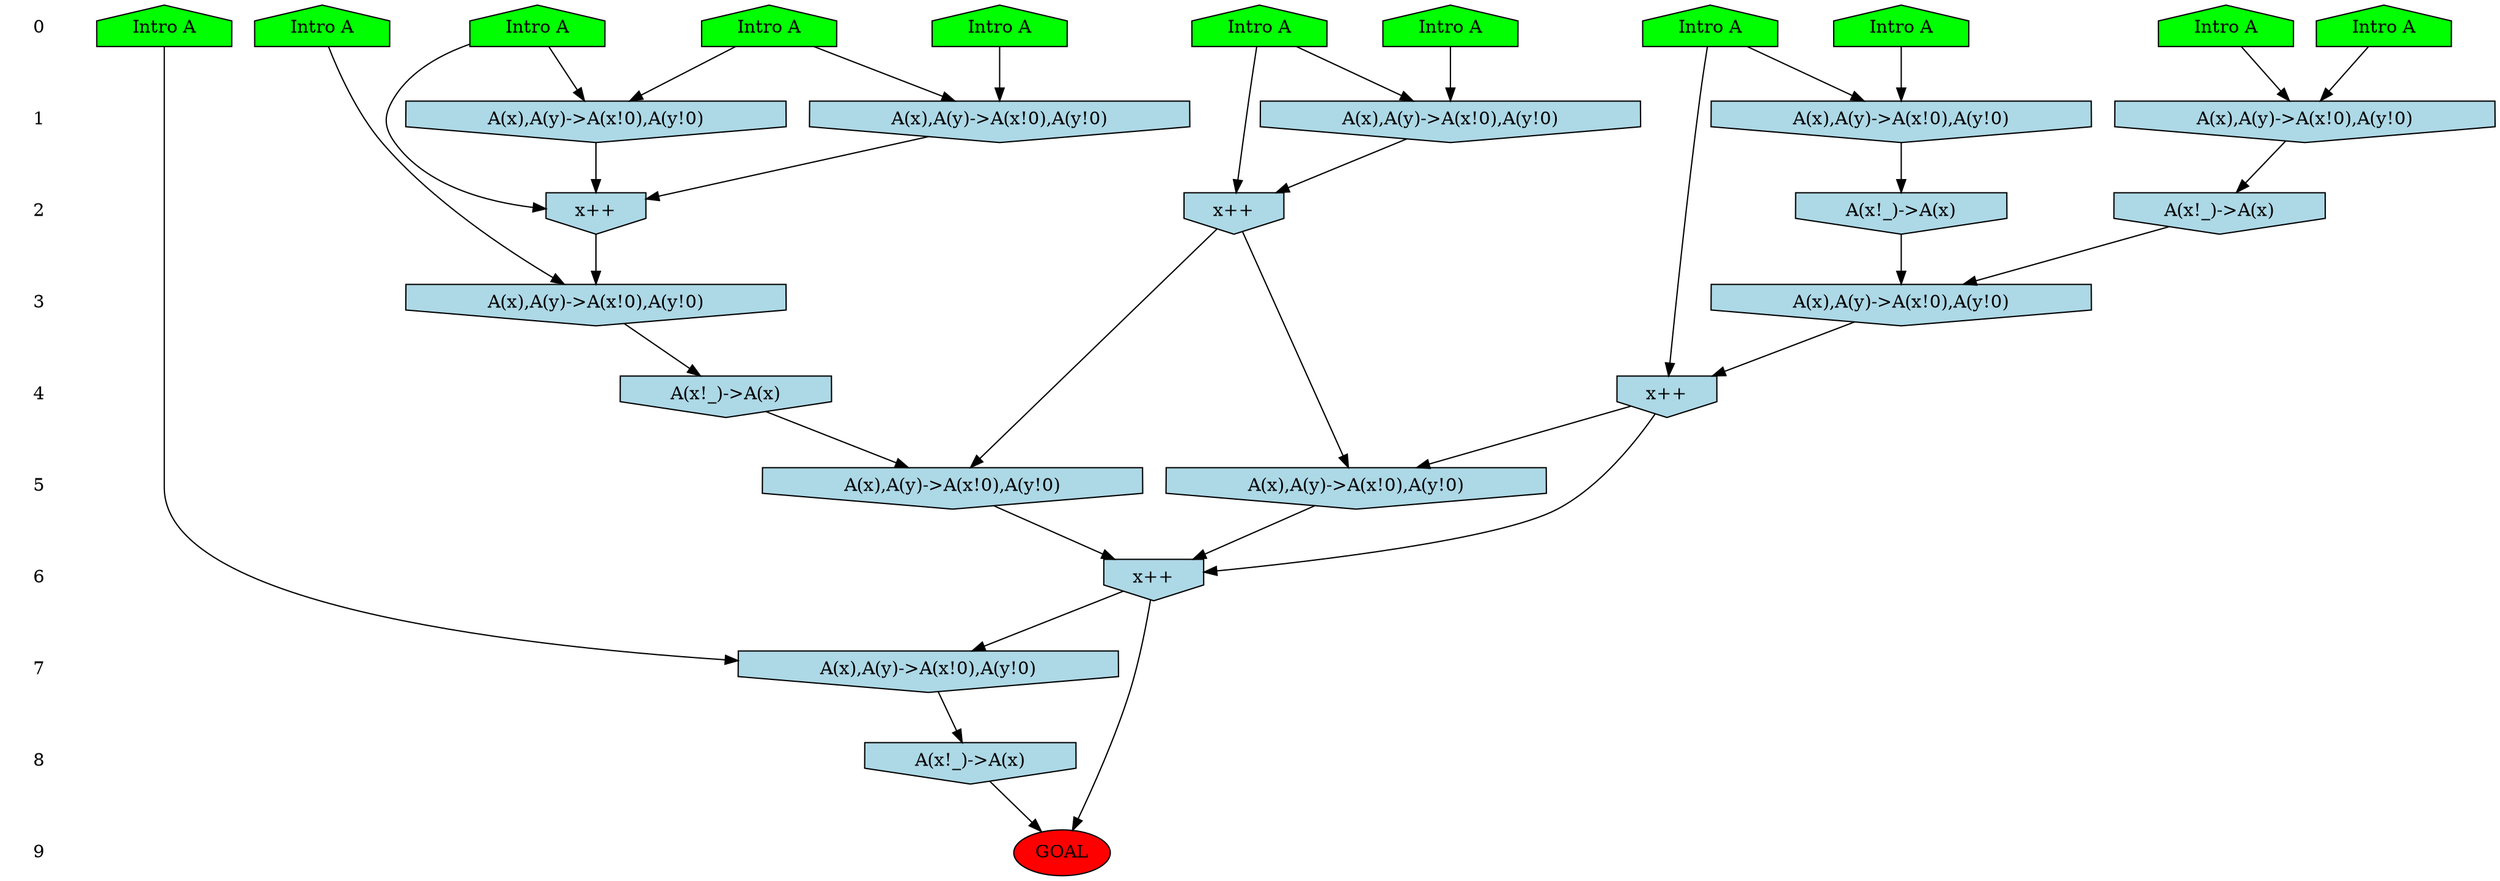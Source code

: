 /* Compression of 1 causal flows obtained in average at 1.405618E+00 t.u */
/* Compressed causal flows were: [338] */
digraph G{
 ranksep=.5 ; 
{ rank = same ; "0" [shape=plaintext] ; node_1 [label ="Intro A", shape=house, style=filled, fillcolor=green] ;
node_2 [label ="Intro A", shape=house, style=filled, fillcolor=green] ;
node_3 [label ="Intro A", shape=house, style=filled, fillcolor=green] ;
node_4 [label ="Intro A", shape=house, style=filled, fillcolor=green] ;
node_5 [label ="Intro A", shape=house, style=filled, fillcolor=green] ;
node_6 [label ="Intro A", shape=house, style=filled, fillcolor=green] ;
node_7 [label ="Intro A", shape=house, style=filled, fillcolor=green] ;
node_8 [label ="Intro A", shape=house, style=filled, fillcolor=green] ;
node_9 [label ="Intro A", shape=house, style=filled, fillcolor=green] ;
node_10 [label ="Intro A", shape=house, style=filled, fillcolor=green] ;
node_11 [label ="Intro A", shape=house, style=filled, fillcolor=green] ;
}
{ rank = same ; "1" [shape=plaintext] ; node_12 [label="A(x),A(y)->A(x!0),A(y!0)", shape=invhouse, style=filled, fillcolor = lightblue] ;
node_13 [label="A(x),A(y)->A(x!0),A(y!0)", shape=invhouse, style=filled, fillcolor = lightblue] ;
node_14 [label="A(x),A(y)->A(x!0),A(y!0)", shape=invhouse, style=filled, fillcolor = lightblue] ;
node_15 [label="A(x),A(y)->A(x!0),A(y!0)", shape=invhouse, style=filled, fillcolor = lightblue] ;
node_18 [label="A(x),A(y)->A(x!0),A(y!0)", shape=invhouse, style=filled, fillcolor = lightblue] ;
}
{ rank = same ; "2" [shape=plaintext] ; node_16 [label="x++", shape=invhouse, style=filled, fillcolor = lightblue] ;
node_17 [label="A(x!_)->A(x)", shape=invhouse, style=filled, fillcolor = lightblue] ;
node_19 [label="A(x!_)->A(x)", shape=invhouse, style=filled, fillcolor = lightblue] ;
node_22 [label="x++", shape=invhouse, style=filled, fillcolor = lightblue] ;
}
{ rank = same ; "3" [shape=plaintext] ; node_20 [label="A(x),A(y)->A(x!0),A(y!0)", shape=invhouse, style=filled, fillcolor = lightblue] ;
node_23 [label="A(x),A(y)->A(x!0),A(y!0)", shape=invhouse, style=filled, fillcolor = lightblue] ;
}
{ rank = same ; "4" [shape=plaintext] ; node_21 [label="x++", shape=invhouse, style=filled, fillcolor = lightblue] ;
node_24 [label="A(x!_)->A(x)", shape=invhouse, style=filled, fillcolor = lightblue] ;
}
{ rank = same ; "5" [shape=plaintext] ; node_25 [label="A(x),A(y)->A(x!0),A(y!0)", shape=invhouse, style=filled, fillcolor = lightblue] ;
node_26 [label="A(x),A(y)->A(x!0),A(y!0)", shape=invhouse, style=filled, fillcolor = lightblue] ;
}
{ rank = same ; "6" [shape=plaintext] ; node_27 [label="x++", shape=invhouse, style=filled, fillcolor = lightblue] ;
}
{ rank = same ; "7" [shape=plaintext] ; node_28 [label="A(x),A(y)->A(x!0),A(y!0)", shape=invhouse, style=filled, fillcolor = lightblue] ;
}
{ rank = same ; "8" [shape=plaintext] ; node_29 [label="A(x!_)->A(x)", shape=invhouse, style=filled, fillcolor = lightblue] ;
}
{ rank = same ; "9" [shape=plaintext] ; node_30 [label ="GOAL", style=filled, fillcolor=red] ;
}
"0" -> "1" [style="invis"]; 
"1" -> "2" [style="invis"]; 
"2" -> "3" [style="invis"]; 
"3" -> "4" [style="invis"]; 
"4" -> "5" [style="invis"]; 
"5" -> "6" [style="invis"]; 
"6" -> "7" [style="invis"]; 
"7" -> "8" [style="invis"]; 
"8" -> "9" [style="invis"]; 
node_7 -> node_12
node_9 -> node_12
node_1 -> node_13
node_10 -> node_13
node_3 -> node_14
node_4 -> node_14
node_6 -> node_15
node_11 -> node_15
node_7 -> node_16
node_12 -> node_16
node_14 -> node_17
node_5 -> node_18
node_6 -> node_18
node_13 -> node_19
node_17 -> node_20
node_19 -> node_20
node_1 -> node_21
node_20 -> node_21
node_5 -> node_22
node_15 -> node_22
node_18 -> node_22
node_2 -> node_23
node_22 -> node_23
node_23 -> node_24
node_16 -> node_25
node_21 -> node_25
node_16 -> node_26
node_24 -> node_26
node_21 -> node_27
node_25 -> node_27
node_26 -> node_27
node_8 -> node_28
node_27 -> node_28
node_28 -> node_29
node_27 -> node_30
node_29 -> node_30
}
/*
 Dot generation time: 0.000000
*/
